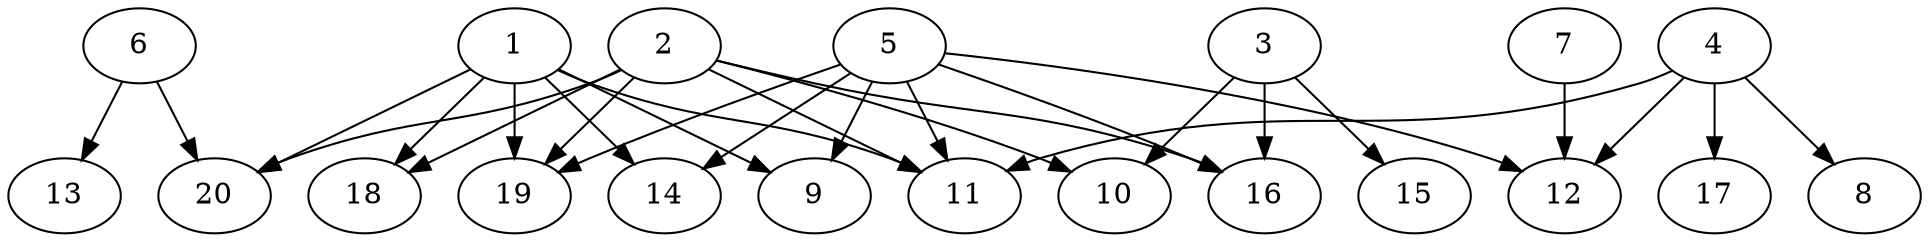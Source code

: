 // DAG automatically generated by daggen at Wed Jul 24 21:26:16 2019
// ./daggen --dot -n 20 --ccr 0.3 --fat 0.8 --regular 0.5 --density 0.5 --mindata 5242880 --maxdata 52428800 
digraph G {
  1 [size="101485227", alpha="0.10", expect_size="30445568"] 
  1 -> 9 [size ="30445568"]
  1 -> 11 [size ="30445568"]
  1 -> 14 [size ="30445568"]
  1 -> 18 [size ="30445568"]
  1 -> 19 [size ="30445568"]
  1 -> 20 [size ="30445568"]
  2 [size="59149653", alpha="0.03", expect_size="17744896"] 
  2 -> 10 [size ="17744896"]
  2 -> 11 [size ="17744896"]
  2 -> 16 [size ="17744896"]
  2 -> 18 [size ="17744896"]
  2 -> 19 [size ="17744896"]
  2 -> 20 [size ="17744896"]
  3 [size="19002027", alpha="0.04", expect_size="5700608"] 
  3 -> 10 [size ="5700608"]
  3 -> 15 [size ="5700608"]
  3 -> 16 [size ="5700608"]
  4 [size="45922987", alpha="0.07", expect_size="13776896"] 
  4 -> 8 [size ="13776896"]
  4 -> 11 [size ="13776896"]
  4 -> 12 [size ="13776896"]
  4 -> 17 [size ="13776896"]
  5 [size="75977387", alpha="0.14", expect_size="22793216"] 
  5 -> 9 [size ="22793216"]
  5 -> 11 [size ="22793216"]
  5 -> 12 [size ="22793216"]
  5 -> 14 [size ="22793216"]
  5 -> 16 [size ="22793216"]
  5 -> 19 [size ="22793216"]
  6 [size="131863893", alpha="0.10", expect_size="39559168"] 
  6 -> 13 [size ="39559168"]
  6 -> 20 [size ="39559168"]
  7 [size="156446720", alpha="0.09", expect_size="46934016"] 
  7 -> 12 [size ="46934016"]
  8 [size="54882987", alpha="0.05", expect_size="16464896"] 
  9 [size="61716480", alpha="0.05", expect_size="18514944"] 
  10 [size="101386240", alpha="0.10", expect_size="30415872"] 
  11 [size="89640960", alpha="0.02", expect_size="26892288"] 
  12 [size="167130453", alpha="0.06", expect_size="50139136"] 
  13 [size="34283520", alpha="0.19", expect_size="10285056"] 
  14 [size="69611520", alpha="0.16", expect_size="20883456"] 
  15 [size="125788160", alpha="0.18", expect_size="37736448"] 
  16 [size="82165760", alpha="0.19", expect_size="24649728"] 
  17 [size="162402987", alpha="0.15", expect_size="48720896"] 
  18 [size="76421120", alpha="0.08", expect_size="22926336"] 
  19 [size="114971307", alpha="0.05", expect_size="34491392"] 
  20 [size="151169707", alpha="0.16", expect_size="45350912"] 
}
